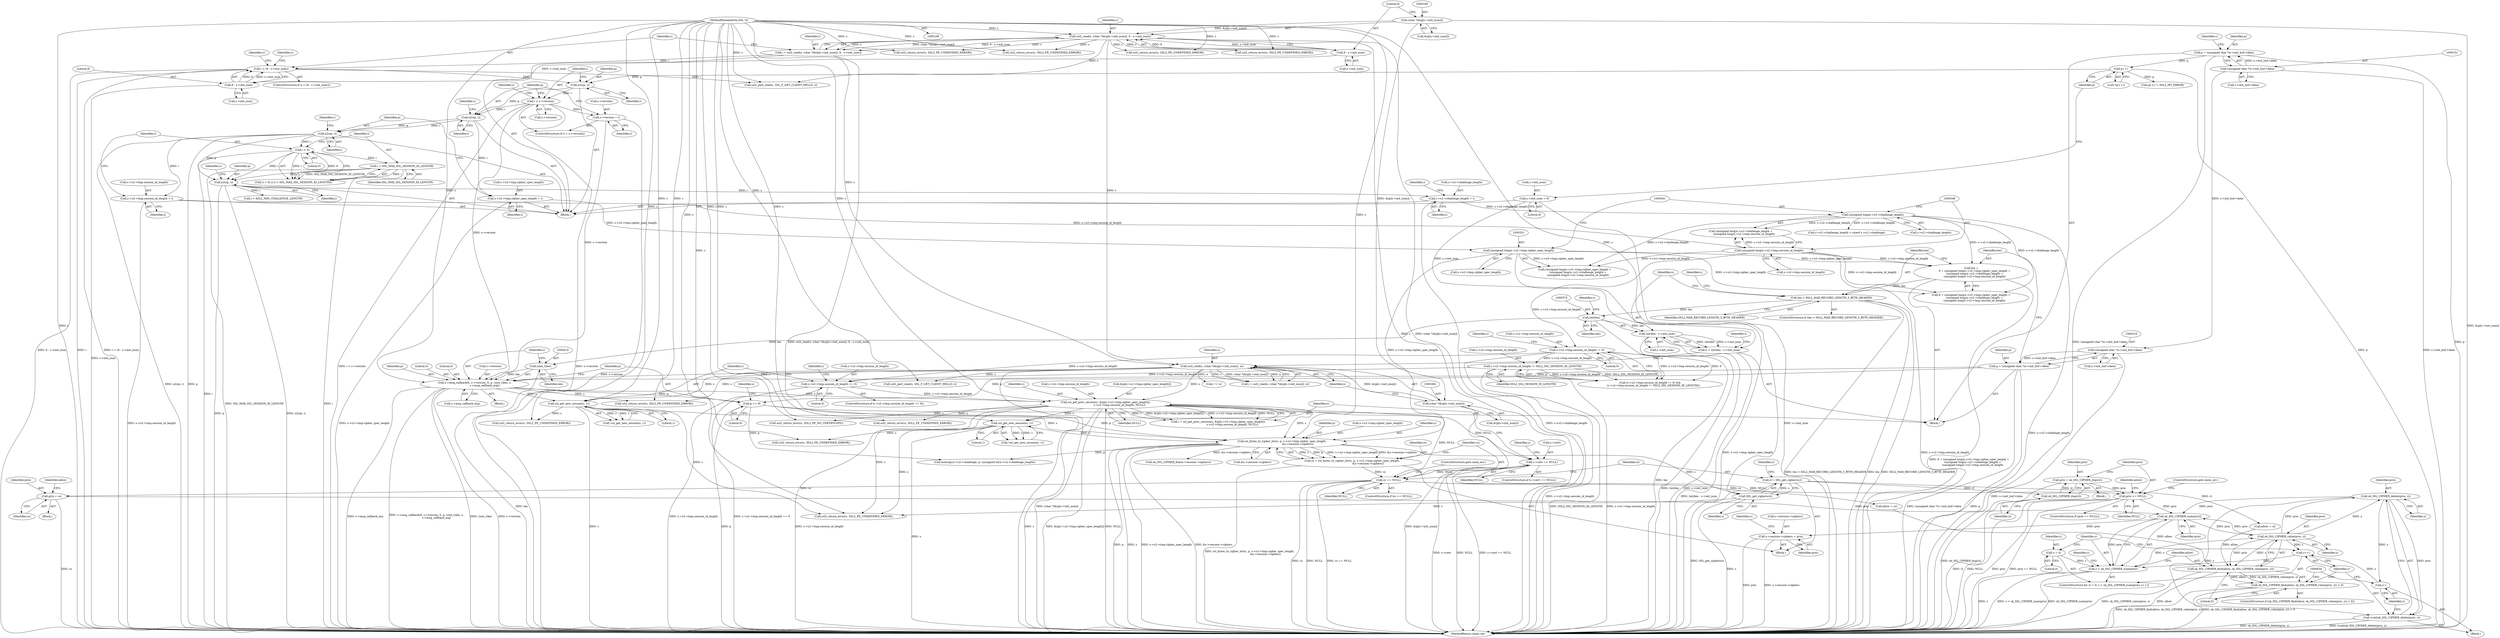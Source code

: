 digraph "0_openssl_d81a1600588b726c2bdccda7efad3cc7a87d6245@API" {
"1000635" [label="(Call,sk_SSL_CIPHER_delete(prio, z))"];
"1000628" [label="(Call,sk_SSL_CIPHER_value(prio, z))"];
"1000619" [label="(Call,sk_SSL_CIPHER_num(prio))"];
"1000598" [label="(Call,prio == NULL)"];
"1000593" [label="(Call,prio = sk_SSL_CIPHER_dup(cl))"];
"1000595" [label="(Call,sk_SSL_CIPHER_dup(cl))"];
"1000582" [label="(Call,cl = SSL_get_ciphers(s))"];
"1000584" [label="(Call,SSL_get_ciphers(s))"];
"1000561" [label="(Call,ssl_bytes_to_cipher_list(s, p, s->s2->tmp.cipher_spec_length,\n                                      &s->session->ciphers))"];
"1000466" [label="(Call,ssl_get_new_session(s, 1))"];
"1000406" [label="(Call,s->msg_callback(0, s->version, 0, p, (size_t)len, s,\n                        s->msg_callback_arg))"];
"1000236" [label="(Call,s->version = i)"];
"1000231" [label="(Call,i < s->version)"];
"1000227" [label="(Call,n2s(p, i))"];
"1000202" [label="(Call,p++)"];
"1000148" [label="(Call,p = (unsigned char *)s->init_buf->data)"];
"1000150" [label="(Call,(unsigned char *)s->init_buf->data)"];
"1000182" [label="(Call,i < (9 - s->init_num))"];
"1000164" [label="(Call,i = ssl2_read(s, (char *)&(p[s->init_num]), 9 - s->init_num))"];
"1000166" [label="(Call,ssl2_read(s, (char *)&(p[s->init_num]), 9 - s->init_num))"];
"1000109" [label="(MethodParameterIn,SSL *s)"];
"1000168" [label="(Call,(char *)&(p[s->init_num]))"];
"1000176" [label="(Call,9 - s->init_num)"];
"1000184" [label="(Call,9 - s->init_num)"];
"1000316" [label="(Call,p = (unsigned char *)s->init_buf->data)"];
"1000318" [label="(Call,(unsigned char *)s->init_buf->data)"];
"1000413" [label="(Call,(size_t)len)"];
"1000373" [label="(Call,(int)len)"];
"1000357" [label="(Call,len > SSL2_MAX_RECORD_LENGTH_3_BYTE_HEADER)"];
"1000325" [label="(Call,len =\n        9 + (unsigned long)s->s2->tmp.cipher_spec_length +\n        (unsigned long)s->s2->challenge_length +\n        (unsigned long)s->s2->tmp.session_id_length)"];
"1000330" [label="(Call,(unsigned long)s->s2->tmp.cipher_spec_length)"];
"1000244" [label="(Call,s->s2->tmp.cipher_spec_length = i)"];
"1000241" [label="(Call,n2s(p, i))"];
"1000340" [label="(Call,(unsigned long)s->s2->challenge_length)"];
"1000286" [label="(Call,s->s2->challenge_length = i)"];
"1000283" [label="(Call,n2s(p, i))"];
"1000253" [label="(Call,n2s(p, i))"];
"1000267" [label="(Call,i < 0)"];
"1000270" [label="(Call,i > SSL_MAX_SSL_SESSION_ID_LENGTH)"];
"1000347" [label="(Call,(unsigned long)s->s2->tmp.session_id_length)"];
"1000256" [label="(Call,s->s2->tmp.session_id_length = i)"];
"1000381" [label="(Call,ssl2_read(s, (char *)&(p[s->init_num]), n))"];
"1000383" [label="(Call,(char *)&(p[s->init_num]))"];
"1000370" [label="(Call,n = (int)len - s->init_num)"];
"1000372" [label="(Call,(int)len - s->init_num)"];
"1000194" [label="(Call,s->init_num = 9)"];
"1000543" [label="(Call,ssl_get_new_session(s, 1))"];
"1000480" [label="(Call,ssl_get_prev_session(s, &(p[s->s2->tmp.cipher_spec_length]),\n                                 s->s2->tmp.session_id_length, NULL))"];
"1000454" [label="(Call,s->s2->tmp.session_id_length == 0)"];
"1000425" [label="(Call,s->s2->tmp.session_id_length != 0)"];
"1000434" [label="(Call,s->s2->tmp.session_id_length != SSL2_SSL_SESSION_ID_LENGTH)"];
"1000420" [label="(Call,p += 9)"];
"1000578" [label="(Call,cs == NULL)"];
"1000559" [label="(Call,cs = ssl_bytes_to_cipher_list(s, p, s->s2->tmp.cipher_spec_length,\n                                      &s->session->ciphers))"];
"1000526" [label="(Call,s->cert == NULL)"];
"1000607" [label="(Call,prio = cs)"];
"1000635" [label="(Call,sk_SSL_CIPHER_delete(prio, z))"];
"1000617" [label="(Call,z < sk_SSL_CIPHER_num(prio))"];
"1000621" [label="(Call,z++)"];
"1000638" [label="(Call,z--)"];
"1000614" [label="(Call,z = 0)"];
"1000626" [label="(Call,sk_SSL_CIPHER_find(allow, sk_SSL_CIPHER_value(prio, z)))"];
"1000625" [label="(Call,sk_SSL_CIPHER_find(allow, sk_SSL_CIPHER_value(prio, z)) < 0)"];
"1000633" [label="(Call,(void)sk_SSL_CIPHER_delete(prio, z))"];
"1000647" [label="(Call,s->session->ciphers = prio)"];
"1000641" [label="(Call,sk_SSL_CIPHER_free(s->session->ciphers))"];
"1000668" [label="(Call,ssl2_return_error(s, SSL2_PE_UNDEFINED_ERROR))"];
"1000465" [label="(Call,!ssl_get_new_session(s, 1))"];
"1000381" [label="(Call,ssl2_read(s, (char *)&(p[s->init_num]), n))"];
"1000244" [label="(Call,s->s2->tmp.cipher_spec_length = i)"];
"1000624" [label="(ControlStructure,if (sk_SSL_CIPHER_find(allow, sk_SSL_CIPHER_value(prio, z)) < 0))"];
"1000296" [label="(Identifier,i)"];
"1000228" [label="(Identifier,p)"];
"1000195" [label="(Call,s->init_num)"];
"1000272" [label="(Identifier,SSL_MAX_SSL_SESSION_ID_LENGTH)"];
"1000481" [label="(Identifier,s)"];
"1000607" [label="(Call,prio = cs)"];
"1000468" [label="(Literal,1)"];
"1000637" [label="(Identifier,z)"];
"1000330" [label="(Call,(unsigned long)s->s2->tmp.cipher_spec_length)"];
"1000613" [label="(ControlStructure,for (z = 0; z < sk_SSL_CIPHER_num(prio); z++))"];
"1000462" [label="(Literal,0)"];
"1000267" [label="(Call,i < 0)"];
"1000266" [label="(Call,(i < 0) || (i > SSL_MAX_SSL_SESSION_ID_LENGTH))"];
"1000177" [label="(Literal,9)"];
"1000422" [label="(Literal,9)"];
"1000150" [label="(Call,(unsigned char *)s->init_buf->data)"];
"1000478" [label="(Call,i = ssl_get_prev_session(s, &(p[s->s2->tmp.cipher_spec_length]),\n                                 s->s2->tmp.session_id_length, NULL))"];
"1000614" [label="(Call,z = 0)"];
"1000411" [label="(Literal,0)"];
"1000317" [label="(Identifier,p)"];
"1000571" [label="(Call,&s->session->ciphers)"];
"1000257" [label="(Call,s->s2->tmp.session_id_length)"];
"1000370" [label="(Call,n = (int)len - s->init_num)"];
"1000658" [label="(Identifier,s)"];
"1000198" [label="(Literal,9)"];
"1000638" [label="(Call,z--)"];
"1000413" [label="(Call,(size_t)len)"];
"1000340" [label="(Call,(unsigned long)s->s2->challenge_length)"];
"1000342" [label="(Call,s->s2->challenge_length)"];
"1000644" [label="(Identifier,s)"];
"1000620" [label="(Identifier,prio)"];
"1000560" [label="(Identifier,cs)"];
"1000241" [label="(Call,n2s(p, i))"];
"1000318" [label="(Call,(unsigned char *)s->init_buf->data)"];
"1000236" [label="(Call,s->version = i)"];
"1000610" [label="(Call,allow = cl)"];
"1000393" [label="(Call,i != n)"];
"1000544" [label="(Identifier,s)"];
"1000543" [label="(Call,ssl_get_new_session(s, 1))"];
"1000166" [label="(Call,ssl2_read(s, (char *)&(p[s->init_num]), 9 - s->init_num))"];
"1000615" [label="(Identifier,z)"];
"1000181" [label="(ControlStructure,if (i < (9 - s->init_num)))"];
"1000302" [label="(Call,ssl2_return_error(s, SSL2_PE_UNDEFINED_ERROR))"];
"1000455" [label="(Call,s->s2->tmp.session_id_length)"];
"1000182" [label="(Call,i < (9 - s->init_num))"];
"1000385" [label="(Call,&(p[s->init_num]))"];
"1000194" [label="(Call,s->init_num = 9)"];
"1000579" [label="(Identifier,cs)"];
"1000581" [label="(ControlStructure,goto mem_err;)"];
"1000424" [label="(Call,(s->s2->tmp.session_id_length != 0) &&\n        (s->s2->tmp.session_id_length != SSL2_SSL_SESSION_ID_LENGTH))"];
"1000578" [label="(Call,cs == NULL)"];
"1000320" [label="(Call,s->init_buf->data)"];
"1000391" [label="(Identifier,n)"];
"1000602" [label="(Call,allow = cs)"];
"1000699" [label="(MethodReturn,static int)"];
"1000183" [label="(Identifier,i)"];
"1000417" [label="(Call,s->msg_callback_arg)"];
"1000408" [label="(Call,s->version)"];
"1000242" [label="(Identifier,p)"];
"1000163" [label="(Block,)"];
"1000405" [label="(Block,)"];
"1000375" [label="(Identifier,len)"];
"1000203" [label="(Identifier,p)"];
"1000325" [label="(Call,len =\n        9 + (unsigned long)s->s2->tmp.cipher_spec_length +\n        (unsigned long)s->s2->challenge_length +\n        (unsigned long)s->s2->tmp.session_id_length)"];
"1000176" [label="(Call,9 - s->init_num)"];
"1000284" [label="(Identifier,p)"];
"1000627" [label="(Identifier,allow)"];
"1000558" [label="(Block,)"];
"1000233" [label="(Call,s->version)"];
"1000232" [label="(Identifier,i)"];
"1000240" [label="(Identifier,i)"];
"1000185" [label="(Literal,9)"];
"1000415" [label="(Identifier,len)"];
"1000260" [label="(Identifier,s)"];
"1000229" [label="(Identifier,i)"];
"1000252" [label="(Identifier,i)"];
"1000274" [label="(Call,ssl2_return_error(s, SSL2_PE_UNDEFINED_ERROR))"];
"1000442" [label="(Identifier,SSL2_SSL_SESSION_ID_LENGTH)"];
"1000608" [label="(Identifier,prio)"];
"1000376" [label="(Call,s->init_num)"];
"1000470" [label="(Call,ssl2_return_error(s, SSL2_PE_UNDEFINED_ERROR))"];
"1000532" [label="(Call,ssl2_return_error(s, SSL2_PE_NO_CERTIFICATE))"];
"1000542" [label="(Call,!ssl_get_new_session(s, 1))"];
"1000152" [label="(Call,s->init_buf->data)"];
"1000639" [label="(Identifier,z)"];
"1000207" [label="(Call,p[-1] != SSL2_MT_ERROR)"];
"1000238" [label="(Identifier,s)"];
"1000582" [label="(Call,cl = SSL_get_ciphers(s))"];
"1000633" [label="(Call,(void)sk_SSL_CIPHER_delete(prio, z))"];
"1000214" [label="(Call,ssl2_return_error(s, SSL2_PE_UNDEFINED_ERROR))"];
"1000285" [label="(Identifier,i)"];
"1000593" [label="(Call,prio = sk_SSL_CIPHER_dup(cl))"];
"1000295" [label="(Call,i < SSL2_MIN_CHALLENGE_LENGTH)"];
"1000191" [label="(Identifier,s)"];
"1000269" [label="(Literal,0)"];
"1000255" [label="(Identifier,i)"];
"1000256" [label="(Call,s->s2->tmp.session_id_length = i)"];
"1000499" [label="(Identifier,NULL)"];
"1000631" [label="(Literal,0)"];
"1000416" [label="(Identifier,s)"];
"1000600" [label="(Identifier,NULL)"];
"1000584" [label="(Call,SSL_get_ciphers(s))"];
"1000635" [label="(Call,sk_SSL_CIPHER_delete(prio, z))"];
"1000426" [label="(Call,s->s2->tmp.session_id_length)"];
"1000327" [label="(Call,9 + (unsigned long)s->s2->tmp.cipher_spec_length +\n        (unsigned long)s->s2->challenge_length +\n        (unsigned long)s->s2->tmp.session_id_length)"];
"1000438" [label="(Identifier,s)"];
"1000563" [label="(Identifier,p)"];
"1000373" [label="(Call,(int)len)"];
"1000283" [label="(Call,n2s(p, i))"];
"1000237" [label="(Call,s->version)"];
"1000268" [label="(Identifier,i)"];
"1000583" [label="(Identifier,cl)"];
"1000110" [label="(Block,)"];
"1000412" [label="(Identifier,p)"];
"1000545" [label="(Literal,1)"];
"1000621" [label="(Call,z++)"];
"1000559" [label="(Call,cs = ssl_bytes_to_cipher_list(s, p, s->s2->tmp.cipher_spec_length,\n                                      &s->session->ciphers))"];
"1000466" [label="(Call,ssl_get_new_session(s, 1))"];
"1000170" [label="(Call,&(p[s->init_num]))"];
"1000253" [label="(Call,n2s(p, i))"];
"1000619" [label="(Call,sk_SSL_CIPHER_num(prio))"];
"1000270" [label="(Call,i > SSL_MAX_SSL_SESSION_ID_LENGTH)"];
"1000598" [label="(Call,prio == NULL)"];
"1000630" [label="(Identifier,z)"];
"1000421" [label="(Identifier,p)"];
"1000164" [label="(Call,i = ssl2_read(s, (char *)&(p[s->init_num]), 9 - s->init_num))"];
"1000254" [label="(Identifier,p)"];
"1000397" [label="(Call,ssl2_part_read(s, SSL_F_GET_CLIENT_HELLO, i))"];
"1000347" [label="(Call,(unsigned long)s->s2->tmp.session_id_length)"];
"1000383" [label="(Call,(char *)&(p[s->init_num]))"];
"1000357" [label="(Call,len > SSL2_MAX_RECORD_LENGTH_3_BYTE_HEADER)"];
"1000356" [label="(ControlStructure,if (len > SSL2_MAX_RECORD_LENGTH_3_BYTE_HEADER))"];
"1000349" [label="(Call,s->s2->tmp.session_id_length)"];
"1000577" [label="(ControlStructure,if (cs == NULL))"];
"1000165" [label="(Identifier,i)"];
"1000382" [label="(Identifier,s)"];
"1000601" [label="(ControlStructure,goto mem_err;)"];
"1000626" [label="(Call,sk_SSL_CIPHER_find(allow, sk_SSL_CIPHER_value(prio, z)))"];
"1000202" [label="(Call,p++)"];
"1000287" [label="(Call,s->s2->challenge_length)"];
"1000425" [label="(Call,s->s2->tmp.session_id_length != 0)"];
"1000407" [label="(Literal,0)"];
"1000149" [label="(Identifier,p)"];
"1000371" [label="(Identifier,n)"];
"1000339" [label="(Call,(unsigned long)s->s2->challenge_length +\n        (unsigned long)s->s2->tmp.session_id_length)"];
"1000492" [label="(Call,s->s2->tmp.session_id_length)"];
"1000580" [label="(Identifier,NULL)"];
"1000564" [label="(Call,s->s2->tmp.cipher_spec_length)"];
"1000326" [label="(Identifier,len)"];
"1000547" [label="(Call,ssl2_return_error(s, SSL2_PE_UNDEFINED_ERROR))"];
"1000479" [label="(Identifier,i)"];
"1000196" [label="(Identifier,s)"];
"1000433" [label="(Literal,0)"];
"1000617" [label="(Call,z < sk_SSL_CIPHER_num(prio))"];
"1000231" [label="(Call,i < s->version)"];
"1000329" [label="(Call,(unsigned long)s->s2->tmp.cipher_spec_length +\n        (unsigned long)s->s2->challenge_length +\n        (unsigned long)s->s2->tmp.session_id_length)"];
"1000167" [label="(Identifier,s)"];
"1000248" [label="(Identifier,s)"];
"1000585" [label="(Identifier,s)"];
"1000562" [label="(Identifier,s)"];
"1000653" [label="(Identifier,prio)"];
"1000148" [label="(Call,p = (unsigned char *)s->init_buf->data)"];
"1000286" [label="(Call,s->s2->challenge_length = i)"];
"1000289" [label="(Identifier,s)"];
"1000611" [label="(Identifier,allow)"];
"1000380" [label="(Identifier,i)"];
"1000454" [label="(Call,s->s2->tmp.session_id_length == 0)"];
"1000243" [label="(Identifier,i)"];
"1000603" [label="(Identifier,allow)"];
"1000361" [label="(Call,ssl2_return_error(s, SSL2_PE_UNDEFINED_ERROR))"];
"1000109" [label="(MethodParameterIn,SSL *s)"];
"1000594" [label="(Identifier,prio)"];
"1000190" [label="(Call,ssl2_part_read(s, SSL_F_GET_CLIENT_HELLO, i))"];
"1000530" [label="(Identifier,NULL)"];
"1000372" [label="(Call,(int)len - s->init_num)"];
"1000595" [label="(Call,sk_SSL_CIPHER_dup(cl))"];
"1000480" [label="(Call,ssl_get_prev_session(s, &(p[s->s2->tmp.cipher_spec_length]),\n                                 s->s2->tmp.session_id_length, NULL))"];
"1000533" [label="(Identifier,s)"];
"1000609" [label="(Identifier,cs)"];
"1000526" [label="(Call,s->cert == NULL)"];
"1000618" [label="(Identifier,z)"];
"1000648" [label="(Call,s->session->ciphers)"];
"1000168" [label="(Call,(char *)&(p[s->init_num]))"];
"1000316" [label="(Call,p = (unsigned char *)s->init_buf->data)"];
"1000227" [label="(Call,n2s(p, i))"];
"1000186" [label="(Call,s->init_num)"];
"1000622" [label="(Identifier,z)"];
"1000359" [label="(Identifier,SSL2_MAX_RECORD_LENGTH_3_BYTE_HEADER)"];
"1000332" [label="(Call,s->s2->tmp.cipher_spec_length)"];
"1000527" [label="(Call,s->cert)"];
"1000467" [label="(Identifier,s)"];
"1000636" [label="(Identifier,prio)"];
"1000596" [label="(Identifier,cl)"];
"1000628" [label="(Call,sk_SSL_CIPHER_value(prio, z))"];
"1000160" [label="(Identifier,s)"];
"1000517" [label="(Call,ssl2_return_error(s, SSL2_PE_UNDEFINED_ERROR))"];
"1000647" [label="(Call,s->session->ciphers = prio)"];
"1000525" [label="(ControlStructure,if (s->cert == NULL))"];
"1000406" [label="(Call,s->msg_callback(0, s->version, 0, p, (size_t)len, s,\n                        s->msg_callback_arg))"];
"1000377" [label="(Identifier,s)"];
"1000655" [label="(Call,s->s2->challenge_length > sizeof s->s2->challenge)"];
"1000632" [label="(Block,)"];
"1000606" [label="(Block,)"];
"1000597" [label="(ControlStructure,if (prio == NULL))"];
"1000230" [label="(ControlStructure,if (i < s->version))"];
"1000629" [label="(Identifier,prio)"];
"1000184" [label="(Call,9 - s->init_num)"];
"1000589" [label="(Identifier,s)"];
"1000429" [label="(Identifier,s)"];
"1000271" [label="(Identifier,i)"];
"1000292" [label="(Identifier,i)"];
"1000201" [label="(Call,*(p++))"];
"1000178" [label="(Call,s->init_num)"];
"1000561" [label="(Call,ssl_bytes_to_cipher_list(s, p, s->s2->tmp.cipher_spec_length,\n                                      &s->session->ciphers))"];
"1000420" [label="(Call,p += 9)"];
"1000677" [label="(Call,memcpy(s->s2->challenge, p, (unsigned int)s->s2->challenge_length))"];
"1000453" [label="(ControlStructure,if (s->s2->tmp.session_id_length == 0))"];
"1000482" [label="(Call,&(p[s->s2->tmp.cipher_spec_length]))"];
"1000592" [label="(Block,)"];
"1000264" [label="(Identifier,i)"];
"1000444" [label="(Call,ssl2_return_error(s, SSL2_PE_UNDEFINED_ERROR))"];
"1000599" [label="(Identifier,prio)"];
"1000616" [label="(Literal,0)"];
"1000245" [label="(Call,s->s2->tmp.cipher_spec_length)"];
"1000434" [label="(Call,s->s2->tmp.session_id_length != SSL2_SSL_SESSION_ID_LENGTH)"];
"1000625" [label="(Call,sk_SSL_CIPHER_find(allow, sk_SSL_CIPHER_value(prio, z)) < 0)"];
"1000435" [label="(Call,s->s2->tmp.session_id_length)"];
"1000379" [label="(Call,i = ssl2_read(s, (char *)&(p[s->init_num]), n))"];
"1000362" [label="(Identifier,s)"];
"1000358" [label="(Identifier,len)"];
"1000635" -> "1000633"  [label="AST: "];
"1000635" -> "1000637"  [label="CFG: "];
"1000636" -> "1000635"  [label="AST: "];
"1000637" -> "1000635"  [label="AST: "];
"1000633" -> "1000635"  [label="CFG: "];
"1000635" -> "1000619"  [label="DDG: prio"];
"1000635" -> "1000633"  [label="DDG: prio"];
"1000635" -> "1000633"  [label="DDG: z"];
"1000628" -> "1000635"  [label="DDG: prio"];
"1000628" -> "1000635"  [label="DDG: z"];
"1000635" -> "1000638"  [label="DDG: z"];
"1000628" -> "1000626"  [label="AST: "];
"1000628" -> "1000630"  [label="CFG: "];
"1000629" -> "1000628"  [label="AST: "];
"1000630" -> "1000628"  [label="AST: "];
"1000626" -> "1000628"  [label="CFG: "];
"1000628" -> "1000619"  [label="DDG: prio"];
"1000628" -> "1000621"  [label="DDG: z"];
"1000628" -> "1000626"  [label="DDG: prio"];
"1000628" -> "1000626"  [label="DDG: z"];
"1000619" -> "1000628"  [label="DDG: prio"];
"1000617" -> "1000628"  [label="DDG: z"];
"1000619" -> "1000617"  [label="AST: "];
"1000619" -> "1000620"  [label="CFG: "];
"1000620" -> "1000619"  [label="AST: "];
"1000617" -> "1000619"  [label="CFG: "];
"1000619" -> "1000617"  [label="DDG: prio"];
"1000598" -> "1000619"  [label="DDG: prio"];
"1000607" -> "1000619"  [label="DDG: prio"];
"1000619" -> "1000647"  [label="DDG: prio"];
"1000598" -> "1000597"  [label="AST: "];
"1000598" -> "1000600"  [label="CFG: "];
"1000599" -> "1000598"  [label="AST: "];
"1000600" -> "1000598"  [label="AST: "];
"1000601" -> "1000598"  [label="CFG: "];
"1000603" -> "1000598"  [label="CFG: "];
"1000598" -> "1000699"  [label="DDG: prio"];
"1000598" -> "1000699"  [label="DDG: prio == NULL"];
"1000598" -> "1000699"  [label="DDG: NULL"];
"1000593" -> "1000598"  [label="DDG: prio"];
"1000578" -> "1000598"  [label="DDG: NULL"];
"1000593" -> "1000592"  [label="AST: "];
"1000593" -> "1000595"  [label="CFG: "];
"1000594" -> "1000593"  [label="AST: "];
"1000595" -> "1000593"  [label="AST: "];
"1000599" -> "1000593"  [label="CFG: "];
"1000593" -> "1000699"  [label="DDG: sk_SSL_CIPHER_dup(cl)"];
"1000595" -> "1000593"  [label="DDG: cl"];
"1000595" -> "1000596"  [label="CFG: "];
"1000596" -> "1000595"  [label="AST: "];
"1000595" -> "1000699"  [label="DDG: cl"];
"1000582" -> "1000595"  [label="DDG: cl"];
"1000582" -> "1000558"  [label="AST: "];
"1000582" -> "1000584"  [label="CFG: "];
"1000583" -> "1000582"  [label="AST: "];
"1000584" -> "1000582"  [label="AST: "];
"1000589" -> "1000582"  [label="CFG: "];
"1000582" -> "1000699"  [label="DDG: SSL_get_ciphers(s)"];
"1000584" -> "1000582"  [label="DDG: s"];
"1000582" -> "1000610"  [label="DDG: cl"];
"1000584" -> "1000585"  [label="CFG: "];
"1000585" -> "1000584"  [label="AST: "];
"1000584" -> "1000699"  [label="DDG: s"];
"1000561" -> "1000584"  [label="DDG: s"];
"1000109" -> "1000584"  [label="DDG: s"];
"1000584" -> "1000668"  [label="DDG: s"];
"1000561" -> "1000559"  [label="AST: "];
"1000561" -> "1000571"  [label="CFG: "];
"1000562" -> "1000561"  [label="AST: "];
"1000563" -> "1000561"  [label="AST: "];
"1000564" -> "1000561"  [label="AST: "];
"1000571" -> "1000561"  [label="AST: "];
"1000559" -> "1000561"  [label="CFG: "];
"1000561" -> "1000699"  [label="DDG: &s->session->ciphers"];
"1000561" -> "1000699"  [label="DDG: p"];
"1000561" -> "1000699"  [label="DDG: s"];
"1000561" -> "1000699"  [label="DDG: s->s2->tmp.cipher_spec_length"];
"1000561" -> "1000559"  [label="DDG: s"];
"1000561" -> "1000559"  [label="DDG: p"];
"1000561" -> "1000559"  [label="DDG: s->s2->tmp.cipher_spec_length"];
"1000561" -> "1000559"  [label="DDG: &s->session->ciphers"];
"1000466" -> "1000561"  [label="DDG: s"];
"1000543" -> "1000561"  [label="DDG: s"];
"1000480" -> "1000561"  [label="DDG: s"];
"1000109" -> "1000561"  [label="DDG: s"];
"1000420" -> "1000561"  [label="DDG: p"];
"1000330" -> "1000561"  [label="DDG: s->s2->tmp.cipher_spec_length"];
"1000561" -> "1000641"  [label="DDG: &s->session->ciphers"];
"1000561" -> "1000677"  [label="DDG: p"];
"1000466" -> "1000465"  [label="AST: "];
"1000466" -> "1000468"  [label="CFG: "];
"1000467" -> "1000466"  [label="AST: "];
"1000468" -> "1000466"  [label="AST: "];
"1000465" -> "1000466"  [label="CFG: "];
"1000466" -> "1000699"  [label="DDG: s"];
"1000466" -> "1000465"  [label="DDG: s"];
"1000466" -> "1000465"  [label="DDG: 1"];
"1000406" -> "1000466"  [label="DDG: s"];
"1000381" -> "1000466"  [label="DDG: s"];
"1000109" -> "1000466"  [label="DDG: s"];
"1000466" -> "1000470"  [label="DDG: s"];
"1000466" -> "1000668"  [label="DDG: s"];
"1000406" -> "1000405"  [label="AST: "];
"1000406" -> "1000417"  [label="CFG: "];
"1000407" -> "1000406"  [label="AST: "];
"1000408" -> "1000406"  [label="AST: "];
"1000411" -> "1000406"  [label="AST: "];
"1000412" -> "1000406"  [label="AST: "];
"1000413" -> "1000406"  [label="AST: "];
"1000416" -> "1000406"  [label="AST: "];
"1000417" -> "1000406"  [label="AST: "];
"1000421" -> "1000406"  [label="CFG: "];
"1000406" -> "1000699"  [label="DDG: s->version"];
"1000406" -> "1000699"  [label="DDG: (size_t)len"];
"1000406" -> "1000699"  [label="DDG: s->msg_callback_arg"];
"1000406" -> "1000699"  [label="DDG: s->msg_callback(0, s->version, 0, p, (size_t)len, s,\n                        s->msg_callback_arg)"];
"1000236" -> "1000406"  [label="DDG: s->version"];
"1000231" -> "1000406"  [label="DDG: s->version"];
"1000316" -> "1000406"  [label="DDG: p"];
"1000413" -> "1000406"  [label="DDG: len"];
"1000381" -> "1000406"  [label="DDG: s"];
"1000109" -> "1000406"  [label="DDG: s"];
"1000406" -> "1000420"  [label="DDG: p"];
"1000406" -> "1000444"  [label="DDG: s"];
"1000406" -> "1000480"  [label="DDG: s"];
"1000236" -> "1000230"  [label="AST: "];
"1000236" -> "1000240"  [label="CFG: "];
"1000237" -> "1000236"  [label="AST: "];
"1000240" -> "1000236"  [label="AST: "];
"1000242" -> "1000236"  [label="CFG: "];
"1000236" -> "1000699"  [label="DDG: s->version"];
"1000231" -> "1000236"  [label="DDG: i"];
"1000231" -> "1000230"  [label="AST: "];
"1000231" -> "1000233"  [label="CFG: "];
"1000232" -> "1000231"  [label="AST: "];
"1000233" -> "1000231"  [label="AST: "];
"1000238" -> "1000231"  [label="CFG: "];
"1000242" -> "1000231"  [label="CFG: "];
"1000231" -> "1000699"  [label="DDG: s->version"];
"1000231" -> "1000699"  [label="DDG: i < s->version"];
"1000227" -> "1000231"  [label="DDG: i"];
"1000231" -> "1000241"  [label="DDG: i"];
"1000227" -> "1000163"  [label="AST: "];
"1000227" -> "1000229"  [label="CFG: "];
"1000228" -> "1000227"  [label="AST: "];
"1000229" -> "1000227"  [label="AST: "];
"1000232" -> "1000227"  [label="CFG: "];
"1000202" -> "1000227"  [label="DDG: p"];
"1000182" -> "1000227"  [label="DDG: i"];
"1000227" -> "1000241"  [label="DDG: p"];
"1000202" -> "1000201"  [label="AST: "];
"1000202" -> "1000203"  [label="CFG: "];
"1000203" -> "1000202"  [label="AST: "];
"1000201" -> "1000202"  [label="CFG: "];
"1000202" -> "1000699"  [label="DDG: p"];
"1000148" -> "1000202"  [label="DDG: p"];
"1000202" -> "1000207"  [label="DDG: p"];
"1000148" -> "1000110"  [label="AST: "];
"1000148" -> "1000150"  [label="CFG: "];
"1000149" -> "1000148"  [label="AST: "];
"1000150" -> "1000148"  [label="AST: "];
"1000160" -> "1000148"  [label="CFG: "];
"1000148" -> "1000699"  [label="DDG: p"];
"1000148" -> "1000699"  [label="DDG: (unsigned char *)s->init_buf->data"];
"1000150" -> "1000148"  [label="DDG: s->init_buf->data"];
"1000150" -> "1000152"  [label="CFG: "];
"1000151" -> "1000150"  [label="AST: "];
"1000152" -> "1000150"  [label="AST: "];
"1000150" -> "1000699"  [label="DDG: s->init_buf->data"];
"1000150" -> "1000318"  [label="DDG: s->init_buf->data"];
"1000182" -> "1000181"  [label="AST: "];
"1000182" -> "1000184"  [label="CFG: "];
"1000183" -> "1000182"  [label="AST: "];
"1000184" -> "1000182"  [label="AST: "];
"1000191" -> "1000182"  [label="CFG: "];
"1000196" -> "1000182"  [label="CFG: "];
"1000182" -> "1000699"  [label="DDG: i < (9 - s->init_num)"];
"1000182" -> "1000699"  [label="DDG: 9 - s->init_num"];
"1000182" -> "1000699"  [label="DDG: i"];
"1000164" -> "1000182"  [label="DDG: i"];
"1000184" -> "1000182"  [label="DDG: 9"];
"1000184" -> "1000182"  [label="DDG: s->init_num"];
"1000182" -> "1000190"  [label="DDG: i"];
"1000164" -> "1000163"  [label="AST: "];
"1000164" -> "1000166"  [label="CFG: "];
"1000165" -> "1000164"  [label="AST: "];
"1000166" -> "1000164"  [label="AST: "];
"1000183" -> "1000164"  [label="CFG: "];
"1000164" -> "1000699"  [label="DDG: ssl2_read(s, (char *)&(p[s->init_num]), 9 - s->init_num)"];
"1000166" -> "1000164"  [label="DDG: s"];
"1000166" -> "1000164"  [label="DDG: (char *)&(p[s->init_num])"];
"1000166" -> "1000164"  [label="DDG: 9 - s->init_num"];
"1000166" -> "1000176"  [label="CFG: "];
"1000167" -> "1000166"  [label="AST: "];
"1000168" -> "1000166"  [label="AST: "];
"1000176" -> "1000166"  [label="AST: "];
"1000166" -> "1000699"  [label="DDG: (char *)&(p[s->init_num])"];
"1000166" -> "1000699"  [label="DDG: s"];
"1000109" -> "1000166"  [label="DDG: s"];
"1000168" -> "1000166"  [label="DDG: &(p[s->init_num])"];
"1000176" -> "1000166"  [label="DDG: 9"];
"1000176" -> "1000166"  [label="DDG: s->init_num"];
"1000166" -> "1000190"  [label="DDG: s"];
"1000166" -> "1000214"  [label="DDG: s"];
"1000166" -> "1000274"  [label="DDG: s"];
"1000166" -> "1000302"  [label="DDG: s"];
"1000166" -> "1000361"  [label="DDG: s"];
"1000166" -> "1000381"  [label="DDG: s"];
"1000109" -> "1000108"  [label="AST: "];
"1000109" -> "1000699"  [label="DDG: s"];
"1000109" -> "1000190"  [label="DDG: s"];
"1000109" -> "1000214"  [label="DDG: s"];
"1000109" -> "1000274"  [label="DDG: s"];
"1000109" -> "1000302"  [label="DDG: s"];
"1000109" -> "1000361"  [label="DDG: s"];
"1000109" -> "1000381"  [label="DDG: s"];
"1000109" -> "1000397"  [label="DDG: s"];
"1000109" -> "1000444"  [label="DDG: s"];
"1000109" -> "1000470"  [label="DDG: s"];
"1000109" -> "1000480"  [label="DDG: s"];
"1000109" -> "1000517"  [label="DDG: s"];
"1000109" -> "1000532"  [label="DDG: s"];
"1000109" -> "1000543"  [label="DDG: s"];
"1000109" -> "1000547"  [label="DDG: s"];
"1000109" -> "1000668"  [label="DDG: s"];
"1000168" -> "1000170"  [label="CFG: "];
"1000169" -> "1000168"  [label="AST: "];
"1000170" -> "1000168"  [label="AST: "];
"1000177" -> "1000168"  [label="CFG: "];
"1000168" -> "1000699"  [label="DDG: &(p[s->init_num])"];
"1000168" -> "1000383"  [label="DDG: &(p[s->init_num])"];
"1000176" -> "1000178"  [label="CFG: "];
"1000177" -> "1000176"  [label="AST: "];
"1000178" -> "1000176"  [label="AST: "];
"1000176" -> "1000184"  [label="DDG: s->init_num"];
"1000184" -> "1000186"  [label="CFG: "];
"1000185" -> "1000184"  [label="AST: "];
"1000186" -> "1000184"  [label="AST: "];
"1000184" -> "1000699"  [label="DDG: s->init_num"];
"1000316" -> "1000110"  [label="AST: "];
"1000316" -> "1000318"  [label="CFG: "];
"1000317" -> "1000316"  [label="AST: "];
"1000318" -> "1000316"  [label="AST: "];
"1000326" -> "1000316"  [label="CFG: "];
"1000316" -> "1000699"  [label="DDG: (unsigned char *)s->init_buf->data"];
"1000316" -> "1000699"  [label="DDG: p"];
"1000318" -> "1000316"  [label="DDG: s->init_buf->data"];
"1000316" -> "1000420"  [label="DDG: p"];
"1000318" -> "1000320"  [label="CFG: "];
"1000319" -> "1000318"  [label="AST: "];
"1000320" -> "1000318"  [label="AST: "];
"1000318" -> "1000699"  [label="DDG: s->init_buf->data"];
"1000413" -> "1000415"  [label="CFG: "];
"1000414" -> "1000413"  [label="AST: "];
"1000415" -> "1000413"  [label="AST: "];
"1000416" -> "1000413"  [label="CFG: "];
"1000413" -> "1000699"  [label="DDG: len"];
"1000373" -> "1000413"  [label="DDG: len"];
"1000373" -> "1000372"  [label="AST: "];
"1000373" -> "1000375"  [label="CFG: "];
"1000374" -> "1000373"  [label="AST: "];
"1000375" -> "1000373"  [label="AST: "];
"1000377" -> "1000373"  [label="CFG: "];
"1000373" -> "1000699"  [label="DDG: len"];
"1000373" -> "1000372"  [label="DDG: len"];
"1000357" -> "1000373"  [label="DDG: len"];
"1000357" -> "1000356"  [label="AST: "];
"1000357" -> "1000359"  [label="CFG: "];
"1000358" -> "1000357"  [label="AST: "];
"1000359" -> "1000357"  [label="AST: "];
"1000362" -> "1000357"  [label="CFG: "];
"1000371" -> "1000357"  [label="CFG: "];
"1000357" -> "1000699"  [label="DDG: len > SSL2_MAX_RECORD_LENGTH_3_BYTE_HEADER"];
"1000357" -> "1000699"  [label="DDG: len"];
"1000357" -> "1000699"  [label="DDG: SSL2_MAX_RECORD_LENGTH_3_BYTE_HEADER"];
"1000325" -> "1000357"  [label="DDG: len"];
"1000325" -> "1000110"  [label="AST: "];
"1000325" -> "1000327"  [label="CFG: "];
"1000326" -> "1000325"  [label="AST: "];
"1000327" -> "1000325"  [label="AST: "];
"1000358" -> "1000325"  [label="CFG: "];
"1000325" -> "1000699"  [label="DDG: 9 + (unsigned long)s->s2->tmp.cipher_spec_length +\n        (unsigned long)s->s2->challenge_length +\n        (unsigned long)s->s2->tmp.session_id_length"];
"1000330" -> "1000325"  [label="DDG: s->s2->tmp.cipher_spec_length"];
"1000340" -> "1000325"  [label="DDG: s->s2->challenge_length"];
"1000347" -> "1000325"  [label="DDG: s->s2->tmp.session_id_length"];
"1000330" -> "1000329"  [label="AST: "];
"1000330" -> "1000332"  [label="CFG: "];
"1000331" -> "1000330"  [label="AST: "];
"1000332" -> "1000330"  [label="AST: "];
"1000341" -> "1000330"  [label="CFG: "];
"1000330" -> "1000699"  [label="DDG: s->s2->tmp.cipher_spec_length"];
"1000330" -> "1000327"  [label="DDG: s->s2->tmp.cipher_spec_length"];
"1000330" -> "1000329"  [label="DDG: s->s2->tmp.cipher_spec_length"];
"1000244" -> "1000330"  [label="DDG: s->s2->tmp.cipher_spec_length"];
"1000244" -> "1000163"  [label="AST: "];
"1000244" -> "1000252"  [label="CFG: "];
"1000245" -> "1000244"  [label="AST: "];
"1000252" -> "1000244"  [label="AST: "];
"1000254" -> "1000244"  [label="CFG: "];
"1000244" -> "1000699"  [label="DDG: s->s2->tmp.cipher_spec_length"];
"1000241" -> "1000244"  [label="DDG: i"];
"1000241" -> "1000163"  [label="AST: "];
"1000241" -> "1000243"  [label="CFG: "];
"1000242" -> "1000241"  [label="AST: "];
"1000243" -> "1000241"  [label="AST: "];
"1000248" -> "1000241"  [label="CFG: "];
"1000241" -> "1000253"  [label="DDG: p"];
"1000241" -> "1000253"  [label="DDG: i"];
"1000340" -> "1000339"  [label="AST: "];
"1000340" -> "1000342"  [label="CFG: "];
"1000341" -> "1000340"  [label="AST: "];
"1000342" -> "1000340"  [label="AST: "];
"1000348" -> "1000340"  [label="CFG: "];
"1000340" -> "1000699"  [label="DDG: s->s2->challenge_length"];
"1000340" -> "1000327"  [label="DDG: s->s2->challenge_length"];
"1000340" -> "1000329"  [label="DDG: s->s2->challenge_length"];
"1000340" -> "1000339"  [label="DDG: s->s2->challenge_length"];
"1000286" -> "1000340"  [label="DDG: s->s2->challenge_length"];
"1000340" -> "1000655"  [label="DDG: s->s2->challenge_length"];
"1000286" -> "1000163"  [label="AST: "];
"1000286" -> "1000292"  [label="CFG: "];
"1000287" -> "1000286"  [label="AST: "];
"1000292" -> "1000286"  [label="AST: "];
"1000296" -> "1000286"  [label="CFG: "];
"1000286" -> "1000699"  [label="DDG: s->s2->challenge_length"];
"1000283" -> "1000286"  [label="DDG: i"];
"1000283" -> "1000163"  [label="AST: "];
"1000283" -> "1000285"  [label="CFG: "];
"1000284" -> "1000283"  [label="AST: "];
"1000285" -> "1000283"  [label="AST: "];
"1000289" -> "1000283"  [label="CFG: "];
"1000283" -> "1000699"  [label="DDG: p"];
"1000283" -> "1000699"  [label="DDG: n2s(p, i)"];
"1000253" -> "1000283"  [label="DDG: p"];
"1000267" -> "1000283"  [label="DDG: i"];
"1000270" -> "1000283"  [label="DDG: i"];
"1000283" -> "1000295"  [label="DDG: i"];
"1000253" -> "1000163"  [label="AST: "];
"1000253" -> "1000255"  [label="CFG: "];
"1000254" -> "1000253"  [label="AST: "];
"1000255" -> "1000253"  [label="AST: "];
"1000260" -> "1000253"  [label="CFG: "];
"1000253" -> "1000699"  [label="DDG: n2s(p, i)"];
"1000253" -> "1000699"  [label="DDG: p"];
"1000253" -> "1000256"  [label="DDG: i"];
"1000253" -> "1000267"  [label="DDG: i"];
"1000267" -> "1000266"  [label="AST: "];
"1000267" -> "1000269"  [label="CFG: "];
"1000268" -> "1000267"  [label="AST: "];
"1000269" -> "1000267"  [label="AST: "];
"1000271" -> "1000267"  [label="CFG: "];
"1000266" -> "1000267"  [label="CFG: "];
"1000267" -> "1000699"  [label="DDG: i"];
"1000267" -> "1000266"  [label="DDG: i"];
"1000267" -> "1000266"  [label="DDG: 0"];
"1000267" -> "1000270"  [label="DDG: i"];
"1000270" -> "1000266"  [label="AST: "];
"1000270" -> "1000272"  [label="CFG: "];
"1000271" -> "1000270"  [label="AST: "];
"1000272" -> "1000270"  [label="AST: "];
"1000266" -> "1000270"  [label="CFG: "];
"1000270" -> "1000699"  [label="DDG: SSL_MAX_SSL_SESSION_ID_LENGTH"];
"1000270" -> "1000699"  [label="DDG: i"];
"1000270" -> "1000266"  [label="DDG: i"];
"1000270" -> "1000266"  [label="DDG: SSL_MAX_SSL_SESSION_ID_LENGTH"];
"1000347" -> "1000339"  [label="AST: "];
"1000347" -> "1000349"  [label="CFG: "];
"1000348" -> "1000347"  [label="AST: "];
"1000349" -> "1000347"  [label="AST: "];
"1000339" -> "1000347"  [label="CFG: "];
"1000347" -> "1000699"  [label="DDG: s->s2->tmp.session_id_length"];
"1000347" -> "1000327"  [label="DDG: s->s2->tmp.session_id_length"];
"1000347" -> "1000329"  [label="DDG: s->s2->tmp.session_id_length"];
"1000347" -> "1000339"  [label="DDG: s->s2->tmp.session_id_length"];
"1000256" -> "1000347"  [label="DDG: s->s2->tmp.session_id_length"];
"1000347" -> "1000425"  [label="DDG: s->s2->tmp.session_id_length"];
"1000256" -> "1000163"  [label="AST: "];
"1000256" -> "1000264"  [label="CFG: "];
"1000257" -> "1000256"  [label="AST: "];
"1000264" -> "1000256"  [label="AST: "];
"1000268" -> "1000256"  [label="CFG: "];
"1000256" -> "1000699"  [label="DDG: s->s2->tmp.session_id_length"];
"1000381" -> "1000379"  [label="AST: "];
"1000381" -> "1000391"  [label="CFG: "];
"1000382" -> "1000381"  [label="AST: "];
"1000383" -> "1000381"  [label="AST: "];
"1000391" -> "1000381"  [label="AST: "];
"1000379" -> "1000381"  [label="CFG: "];
"1000381" -> "1000699"  [label="DDG: (char *)&(p[s->init_num])"];
"1000381" -> "1000379"  [label="DDG: s"];
"1000381" -> "1000379"  [label="DDG: (char *)&(p[s->init_num])"];
"1000381" -> "1000379"  [label="DDG: n"];
"1000383" -> "1000381"  [label="DDG: &(p[s->init_num])"];
"1000370" -> "1000381"  [label="DDG: n"];
"1000381" -> "1000393"  [label="DDG: n"];
"1000381" -> "1000397"  [label="DDG: s"];
"1000381" -> "1000444"  [label="DDG: s"];
"1000381" -> "1000480"  [label="DDG: s"];
"1000383" -> "1000385"  [label="CFG: "];
"1000384" -> "1000383"  [label="AST: "];
"1000385" -> "1000383"  [label="AST: "];
"1000391" -> "1000383"  [label="CFG: "];
"1000383" -> "1000699"  [label="DDG: &(p[s->init_num])"];
"1000370" -> "1000110"  [label="AST: "];
"1000370" -> "1000372"  [label="CFG: "];
"1000371" -> "1000370"  [label="AST: "];
"1000372" -> "1000370"  [label="AST: "];
"1000380" -> "1000370"  [label="CFG: "];
"1000370" -> "1000699"  [label="DDG: (int)len - s->init_num"];
"1000372" -> "1000370"  [label="DDG: (int)len"];
"1000372" -> "1000370"  [label="DDG: s->init_num"];
"1000372" -> "1000376"  [label="CFG: "];
"1000376" -> "1000372"  [label="AST: "];
"1000372" -> "1000699"  [label="DDG: s->init_num"];
"1000372" -> "1000699"  [label="DDG: (int)len"];
"1000194" -> "1000372"  [label="DDG: s->init_num"];
"1000194" -> "1000163"  [label="AST: "];
"1000194" -> "1000198"  [label="CFG: "];
"1000195" -> "1000194"  [label="AST: "];
"1000198" -> "1000194"  [label="AST: "];
"1000203" -> "1000194"  [label="CFG: "];
"1000194" -> "1000699"  [label="DDG: s->init_num"];
"1000543" -> "1000542"  [label="AST: "];
"1000543" -> "1000545"  [label="CFG: "];
"1000544" -> "1000543"  [label="AST: "];
"1000545" -> "1000543"  [label="AST: "];
"1000542" -> "1000543"  [label="CFG: "];
"1000543" -> "1000699"  [label="DDG: s"];
"1000543" -> "1000542"  [label="DDG: s"];
"1000543" -> "1000542"  [label="DDG: 1"];
"1000480" -> "1000543"  [label="DDG: s"];
"1000543" -> "1000547"  [label="DDG: s"];
"1000543" -> "1000668"  [label="DDG: s"];
"1000480" -> "1000478"  [label="AST: "];
"1000480" -> "1000499"  [label="CFG: "];
"1000481" -> "1000480"  [label="AST: "];
"1000482" -> "1000480"  [label="AST: "];
"1000492" -> "1000480"  [label="AST: "];
"1000499" -> "1000480"  [label="AST: "];
"1000478" -> "1000480"  [label="CFG: "];
"1000480" -> "1000699"  [label="DDG: NULL"];
"1000480" -> "1000699"  [label="DDG: s->s2->tmp.session_id_length"];
"1000480" -> "1000699"  [label="DDG: s"];
"1000480" -> "1000699"  [label="DDG: &(p[s->s2->tmp.cipher_spec_length])"];
"1000480" -> "1000478"  [label="DDG: s"];
"1000480" -> "1000478"  [label="DDG: &(p[s->s2->tmp.cipher_spec_length])"];
"1000480" -> "1000478"  [label="DDG: s->s2->tmp.session_id_length"];
"1000480" -> "1000478"  [label="DDG: NULL"];
"1000454" -> "1000480"  [label="DDG: s->s2->tmp.session_id_length"];
"1000480" -> "1000517"  [label="DDG: s"];
"1000480" -> "1000526"  [label="DDG: NULL"];
"1000480" -> "1000532"  [label="DDG: s"];
"1000480" -> "1000578"  [label="DDG: NULL"];
"1000480" -> "1000668"  [label="DDG: s"];
"1000454" -> "1000453"  [label="AST: "];
"1000454" -> "1000462"  [label="CFG: "];
"1000455" -> "1000454"  [label="AST: "];
"1000462" -> "1000454"  [label="AST: "];
"1000467" -> "1000454"  [label="CFG: "];
"1000479" -> "1000454"  [label="CFG: "];
"1000454" -> "1000699"  [label="DDG: s->s2->tmp.session_id_length"];
"1000454" -> "1000699"  [label="DDG: s->s2->tmp.session_id_length == 0"];
"1000425" -> "1000454"  [label="DDG: s->s2->tmp.session_id_length"];
"1000434" -> "1000454"  [label="DDG: s->s2->tmp.session_id_length"];
"1000425" -> "1000424"  [label="AST: "];
"1000425" -> "1000433"  [label="CFG: "];
"1000426" -> "1000425"  [label="AST: "];
"1000433" -> "1000425"  [label="AST: "];
"1000438" -> "1000425"  [label="CFG: "];
"1000424" -> "1000425"  [label="CFG: "];
"1000425" -> "1000699"  [label="DDG: s->s2->tmp.session_id_length"];
"1000425" -> "1000424"  [label="DDG: s->s2->tmp.session_id_length"];
"1000425" -> "1000424"  [label="DDG: 0"];
"1000425" -> "1000434"  [label="DDG: s->s2->tmp.session_id_length"];
"1000434" -> "1000424"  [label="AST: "];
"1000434" -> "1000442"  [label="CFG: "];
"1000435" -> "1000434"  [label="AST: "];
"1000442" -> "1000434"  [label="AST: "];
"1000424" -> "1000434"  [label="CFG: "];
"1000434" -> "1000699"  [label="DDG: SSL2_SSL_SESSION_ID_LENGTH"];
"1000434" -> "1000699"  [label="DDG: s->s2->tmp.session_id_length"];
"1000434" -> "1000424"  [label="DDG: s->s2->tmp.session_id_length"];
"1000434" -> "1000424"  [label="DDG: SSL2_SSL_SESSION_ID_LENGTH"];
"1000420" -> "1000110"  [label="AST: "];
"1000420" -> "1000422"  [label="CFG: "];
"1000421" -> "1000420"  [label="AST: "];
"1000422" -> "1000420"  [label="AST: "];
"1000429" -> "1000420"  [label="CFG: "];
"1000420" -> "1000699"  [label="DDG: p"];
"1000420" -> "1000677"  [label="DDG: p"];
"1000578" -> "1000577"  [label="AST: "];
"1000578" -> "1000580"  [label="CFG: "];
"1000579" -> "1000578"  [label="AST: "];
"1000580" -> "1000578"  [label="AST: "];
"1000581" -> "1000578"  [label="CFG: "];
"1000583" -> "1000578"  [label="CFG: "];
"1000578" -> "1000699"  [label="DDG: cs"];
"1000578" -> "1000699"  [label="DDG: NULL"];
"1000578" -> "1000699"  [label="DDG: cs == NULL"];
"1000559" -> "1000578"  [label="DDG: cs"];
"1000526" -> "1000578"  [label="DDG: NULL"];
"1000578" -> "1000602"  [label="DDG: cs"];
"1000578" -> "1000607"  [label="DDG: cs"];
"1000559" -> "1000558"  [label="AST: "];
"1000560" -> "1000559"  [label="AST: "];
"1000579" -> "1000559"  [label="CFG: "];
"1000559" -> "1000699"  [label="DDG: ssl_bytes_to_cipher_list(s, p, s->s2->tmp.cipher_spec_length,\n                                      &s->session->ciphers)"];
"1000526" -> "1000525"  [label="AST: "];
"1000526" -> "1000530"  [label="CFG: "];
"1000527" -> "1000526"  [label="AST: "];
"1000530" -> "1000526"  [label="AST: "];
"1000533" -> "1000526"  [label="CFG: "];
"1000544" -> "1000526"  [label="CFG: "];
"1000526" -> "1000699"  [label="DDG: NULL"];
"1000526" -> "1000699"  [label="DDG: s->cert == NULL"];
"1000526" -> "1000699"  [label="DDG: s->cert"];
"1000607" -> "1000606"  [label="AST: "];
"1000607" -> "1000609"  [label="CFG: "];
"1000608" -> "1000607"  [label="AST: "];
"1000609" -> "1000607"  [label="AST: "];
"1000611" -> "1000607"  [label="CFG: "];
"1000607" -> "1000699"  [label="DDG: cs"];
"1000617" -> "1000613"  [label="AST: "];
"1000618" -> "1000617"  [label="AST: "];
"1000627" -> "1000617"  [label="CFG: "];
"1000644" -> "1000617"  [label="CFG: "];
"1000617" -> "1000699"  [label="DDG: z"];
"1000617" -> "1000699"  [label="DDG: z < sk_SSL_CIPHER_num(prio)"];
"1000617" -> "1000699"  [label="DDG: sk_SSL_CIPHER_num(prio)"];
"1000621" -> "1000617"  [label="DDG: z"];
"1000614" -> "1000617"  [label="DDG: z"];
"1000621" -> "1000613"  [label="AST: "];
"1000621" -> "1000622"  [label="CFG: "];
"1000622" -> "1000621"  [label="AST: "];
"1000618" -> "1000621"  [label="CFG: "];
"1000638" -> "1000621"  [label="DDG: z"];
"1000638" -> "1000632"  [label="AST: "];
"1000638" -> "1000639"  [label="CFG: "];
"1000639" -> "1000638"  [label="AST: "];
"1000622" -> "1000638"  [label="CFG: "];
"1000614" -> "1000613"  [label="AST: "];
"1000614" -> "1000616"  [label="CFG: "];
"1000615" -> "1000614"  [label="AST: "];
"1000616" -> "1000614"  [label="AST: "];
"1000618" -> "1000614"  [label="CFG: "];
"1000626" -> "1000625"  [label="AST: "];
"1000627" -> "1000626"  [label="AST: "];
"1000631" -> "1000626"  [label="CFG: "];
"1000626" -> "1000699"  [label="DDG: allow"];
"1000626" -> "1000699"  [label="DDG: sk_SSL_CIPHER_value(prio, z)"];
"1000626" -> "1000625"  [label="DDG: allow"];
"1000626" -> "1000625"  [label="DDG: sk_SSL_CIPHER_value(prio, z)"];
"1000610" -> "1000626"  [label="DDG: allow"];
"1000602" -> "1000626"  [label="DDG: allow"];
"1000625" -> "1000624"  [label="AST: "];
"1000625" -> "1000631"  [label="CFG: "];
"1000631" -> "1000625"  [label="AST: "];
"1000634" -> "1000625"  [label="CFG: "];
"1000622" -> "1000625"  [label="CFG: "];
"1000625" -> "1000699"  [label="DDG: sk_SSL_CIPHER_find(allow, sk_SSL_CIPHER_value(prio, z))"];
"1000625" -> "1000699"  [label="DDG: sk_SSL_CIPHER_find(allow, sk_SSL_CIPHER_value(prio, z)) < 0"];
"1000633" -> "1000632"  [label="AST: "];
"1000634" -> "1000633"  [label="AST: "];
"1000639" -> "1000633"  [label="CFG: "];
"1000633" -> "1000699"  [label="DDG: (void)sk_SSL_CIPHER_delete(prio, z)"];
"1000633" -> "1000699"  [label="DDG: sk_SSL_CIPHER_delete(prio, z)"];
"1000647" -> "1000558"  [label="AST: "];
"1000647" -> "1000653"  [label="CFG: "];
"1000648" -> "1000647"  [label="AST: "];
"1000653" -> "1000647"  [label="AST: "];
"1000658" -> "1000647"  [label="CFG: "];
"1000647" -> "1000699"  [label="DDG: s->session->ciphers"];
"1000647" -> "1000699"  [label="DDG: prio"];
}
